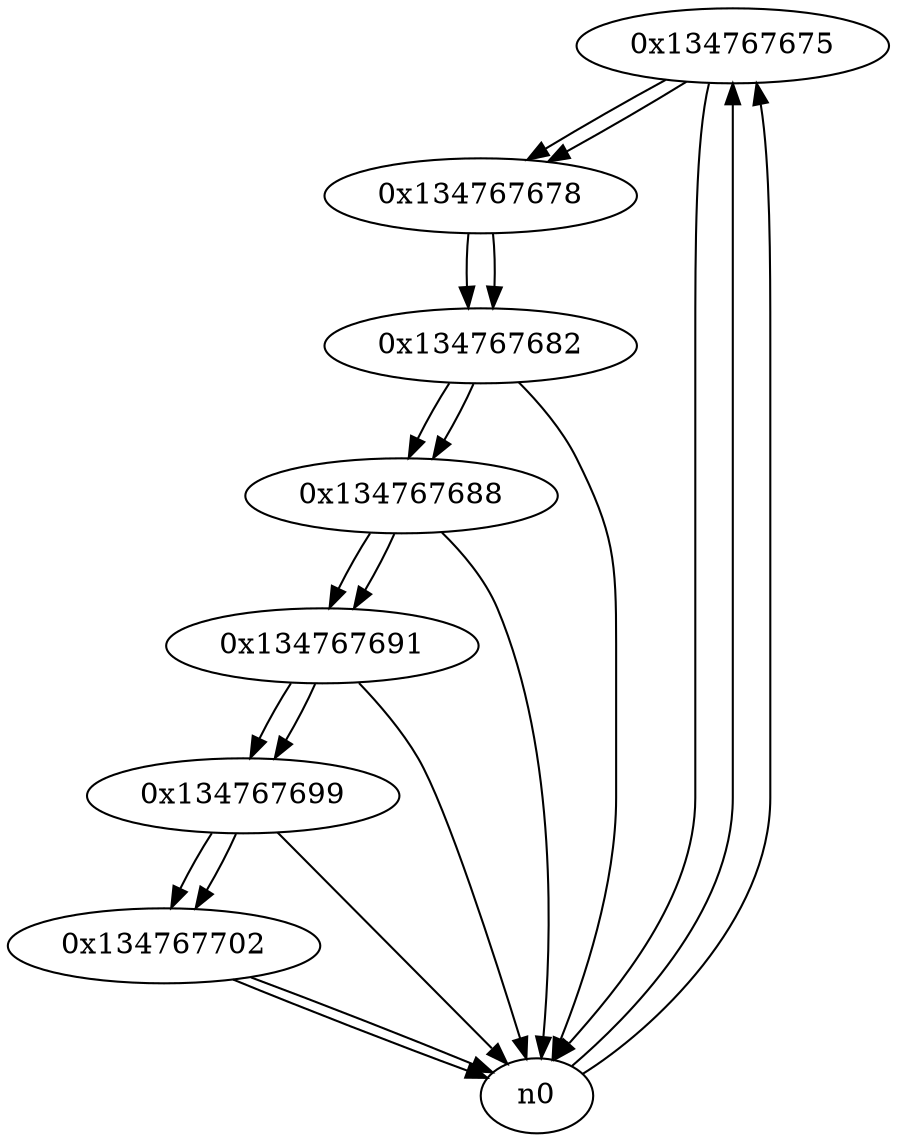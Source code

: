 digraph G{
/* nodes */
  n1 [label="0x134767675"]
  n2 [label="0x134767678"]
  n3 [label="0x134767682"]
  n4 [label="0x134767688"]
  n5 [label="0x134767691"]
  n6 [label="0x134767699"]
  n7 [label="0x134767702"]
/* edges */
n1 -> n2;
n1 -> n0;
n0 -> n1;
n0 -> n1;
n2 -> n3;
n1 -> n2;
n3 -> n4;
n3 -> n0;
n2 -> n3;
n4 -> n5;
n4 -> n0;
n3 -> n4;
n5 -> n6;
n5 -> n0;
n4 -> n5;
n6 -> n7;
n6 -> n0;
n5 -> n6;
n7 -> n0;
n7 -> n0;
n6 -> n7;
}
